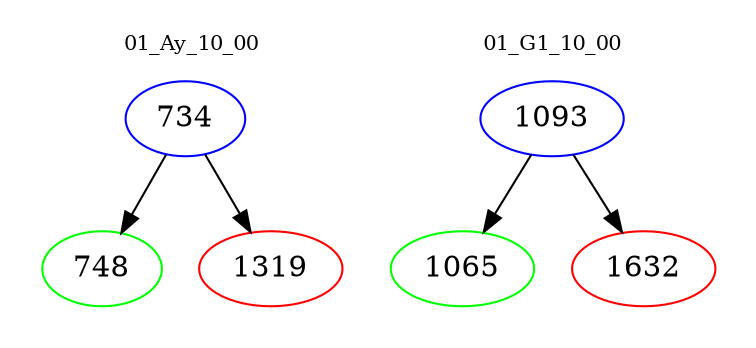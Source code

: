 digraph{
subgraph cluster_0 {
color = white
label = "01_Ay_10_00";
fontsize=10;
T0_734 [label="734", color="blue"]
T0_734 -> T0_748 [color="black"]
T0_748 [label="748", color="green"]
T0_734 -> T0_1319 [color="black"]
T0_1319 [label="1319", color="red"]
}
subgraph cluster_1 {
color = white
label = "01_G1_10_00";
fontsize=10;
T1_1093 [label="1093", color="blue"]
T1_1093 -> T1_1065 [color="black"]
T1_1065 [label="1065", color="green"]
T1_1093 -> T1_1632 [color="black"]
T1_1632 [label="1632", color="red"]
}
}
